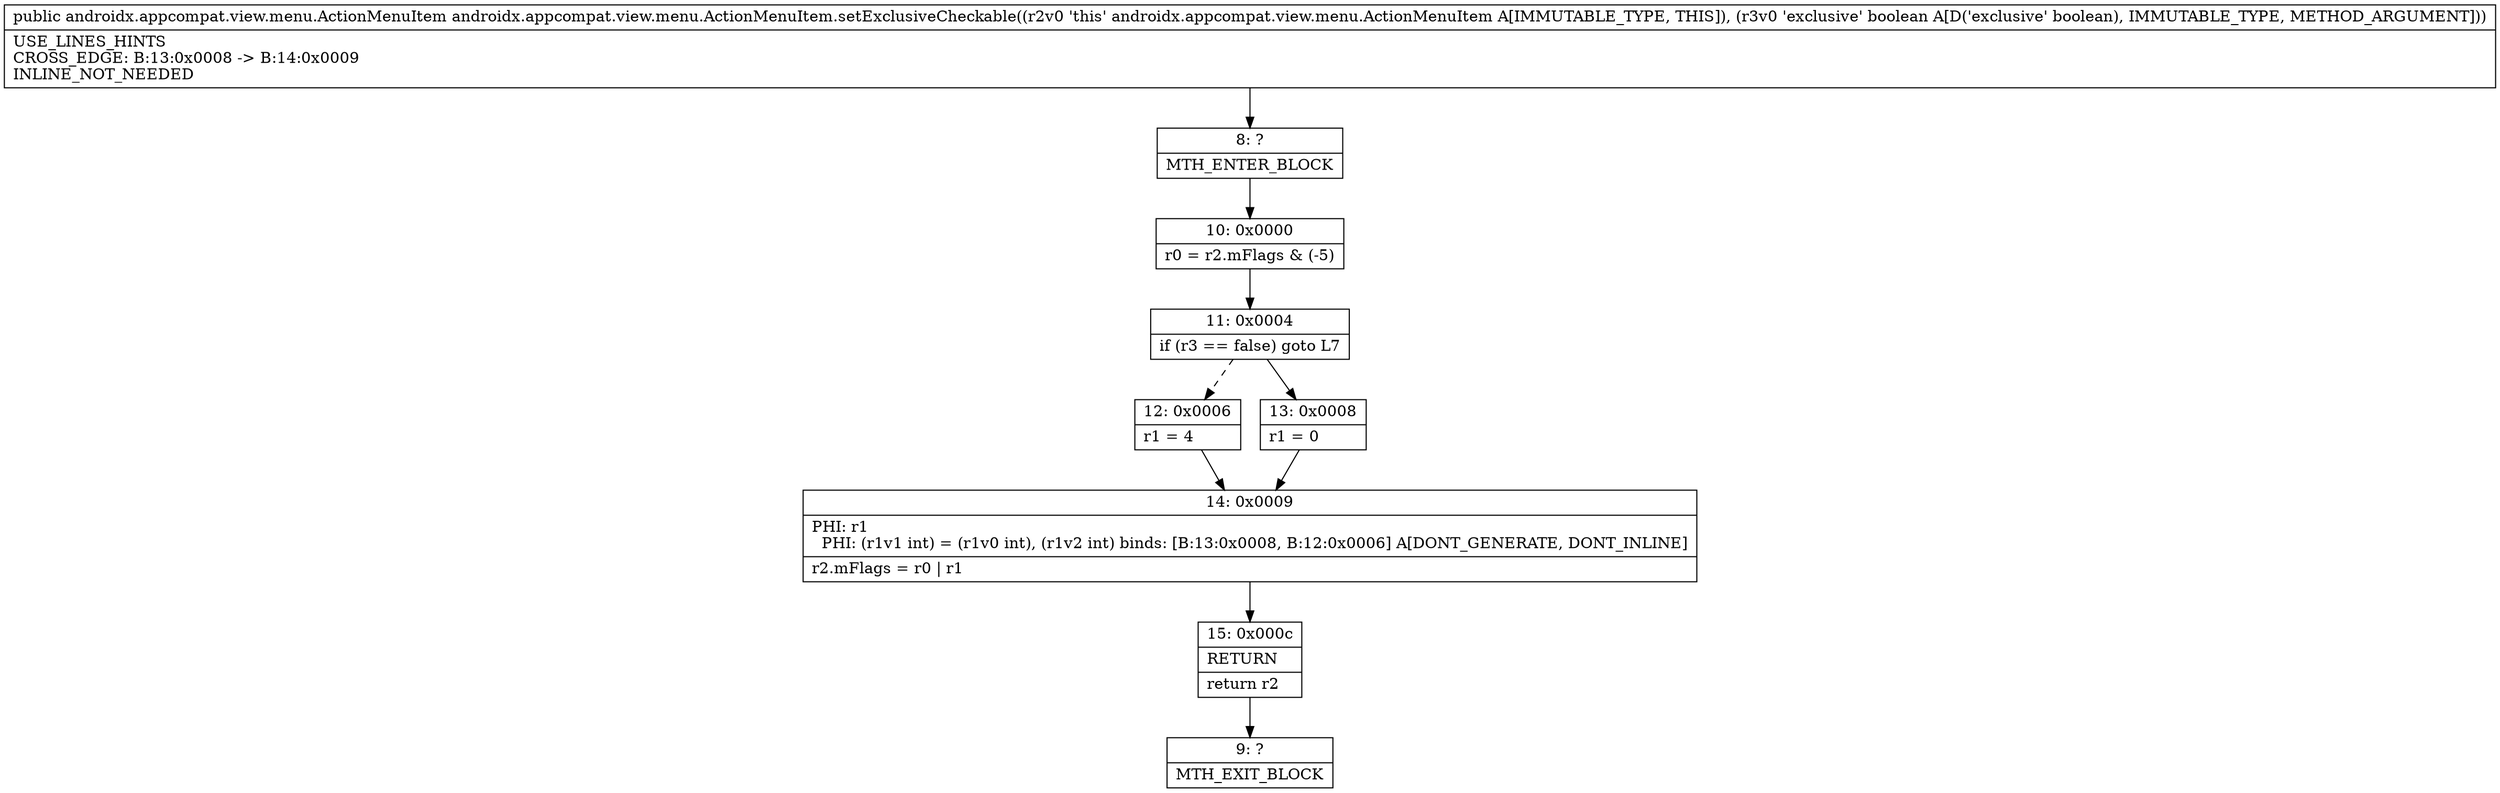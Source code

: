 digraph "CFG forandroidx.appcompat.view.menu.ActionMenuItem.setExclusiveCheckable(Z)Landroidx\/appcompat\/view\/menu\/ActionMenuItem;" {
Node_8 [shape=record,label="{8\:\ ?|MTH_ENTER_BLOCK\l}"];
Node_10 [shape=record,label="{10\:\ 0x0000|r0 = r2.mFlags & (\-5)\l}"];
Node_11 [shape=record,label="{11\:\ 0x0004|if (r3 == false) goto L7\l}"];
Node_12 [shape=record,label="{12\:\ 0x0006|r1 = 4\l}"];
Node_14 [shape=record,label="{14\:\ 0x0009|PHI: r1 \l  PHI: (r1v1 int) = (r1v0 int), (r1v2 int) binds: [B:13:0x0008, B:12:0x0006] A[DONT_GENERATE, DONT_INLINE]\l|r2.mFlags = r0 \| r1\l}"];
Node_15 [shape=record,label="{15\:\ 0x000c|RETURN\l|return r2\l}"];
Node_9 [shape=record,label="{9\:\ ?|MTH_EXIT_BLOCK\l}"];
Node_13 [shape=record,label="{13\:\ 0x0008|r1 = 0\l}"];
MethodNode[shape=record,label="{public androidx.appcompat.view.menu.ActionMenuItem androidx.appcompat.view.menu.ActionMenuItem.setExclusiveCheckable((r2v0 'this' androidx.appcompat.view.menu.ActionMenuItem A[IMMUTABLE_TYPE, THIS]), (r3v0 'exclusive' boolean A[D('exclusive' boolean), IMMUTABLE_TYPE, METHOD_ARGUMENT]))  | USE_LINES_HINTS\lCROSS_EDGE: B:13:0x0008 \-\> B:14:0x0009\lINLINE_NOT_NEEDED\l}"];
MethodNode -> Node_8;Node_8 -> Node_10;
Node_10 -> Node_11;
Node_11 -> Node_12[style=dashed];
Node_11 -> Node_13;
Node_12 -> Node_14;
Node_14 -> Node_15;
Node_15 -> Node_9;
Node_13 -> Node_14;
}

